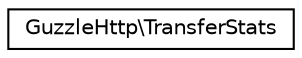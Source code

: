 digraph "Graphical Class Hierarchy"
{
  edge [fontname="Helvetica",fontsize="10",labelfontname="Helvetica",labelfontsize="10"];
  node [fontname="Helvetica",fontsize="10",shape=record];
  rankdir="LR";
  Node0 [label="GuzzleHttp\\TransferStats",height=0.2,width=0.4,color="black", fillcolor="white", style="filled",URL="$classGuzzleHttp_1_1TransferStats.html"];
}
